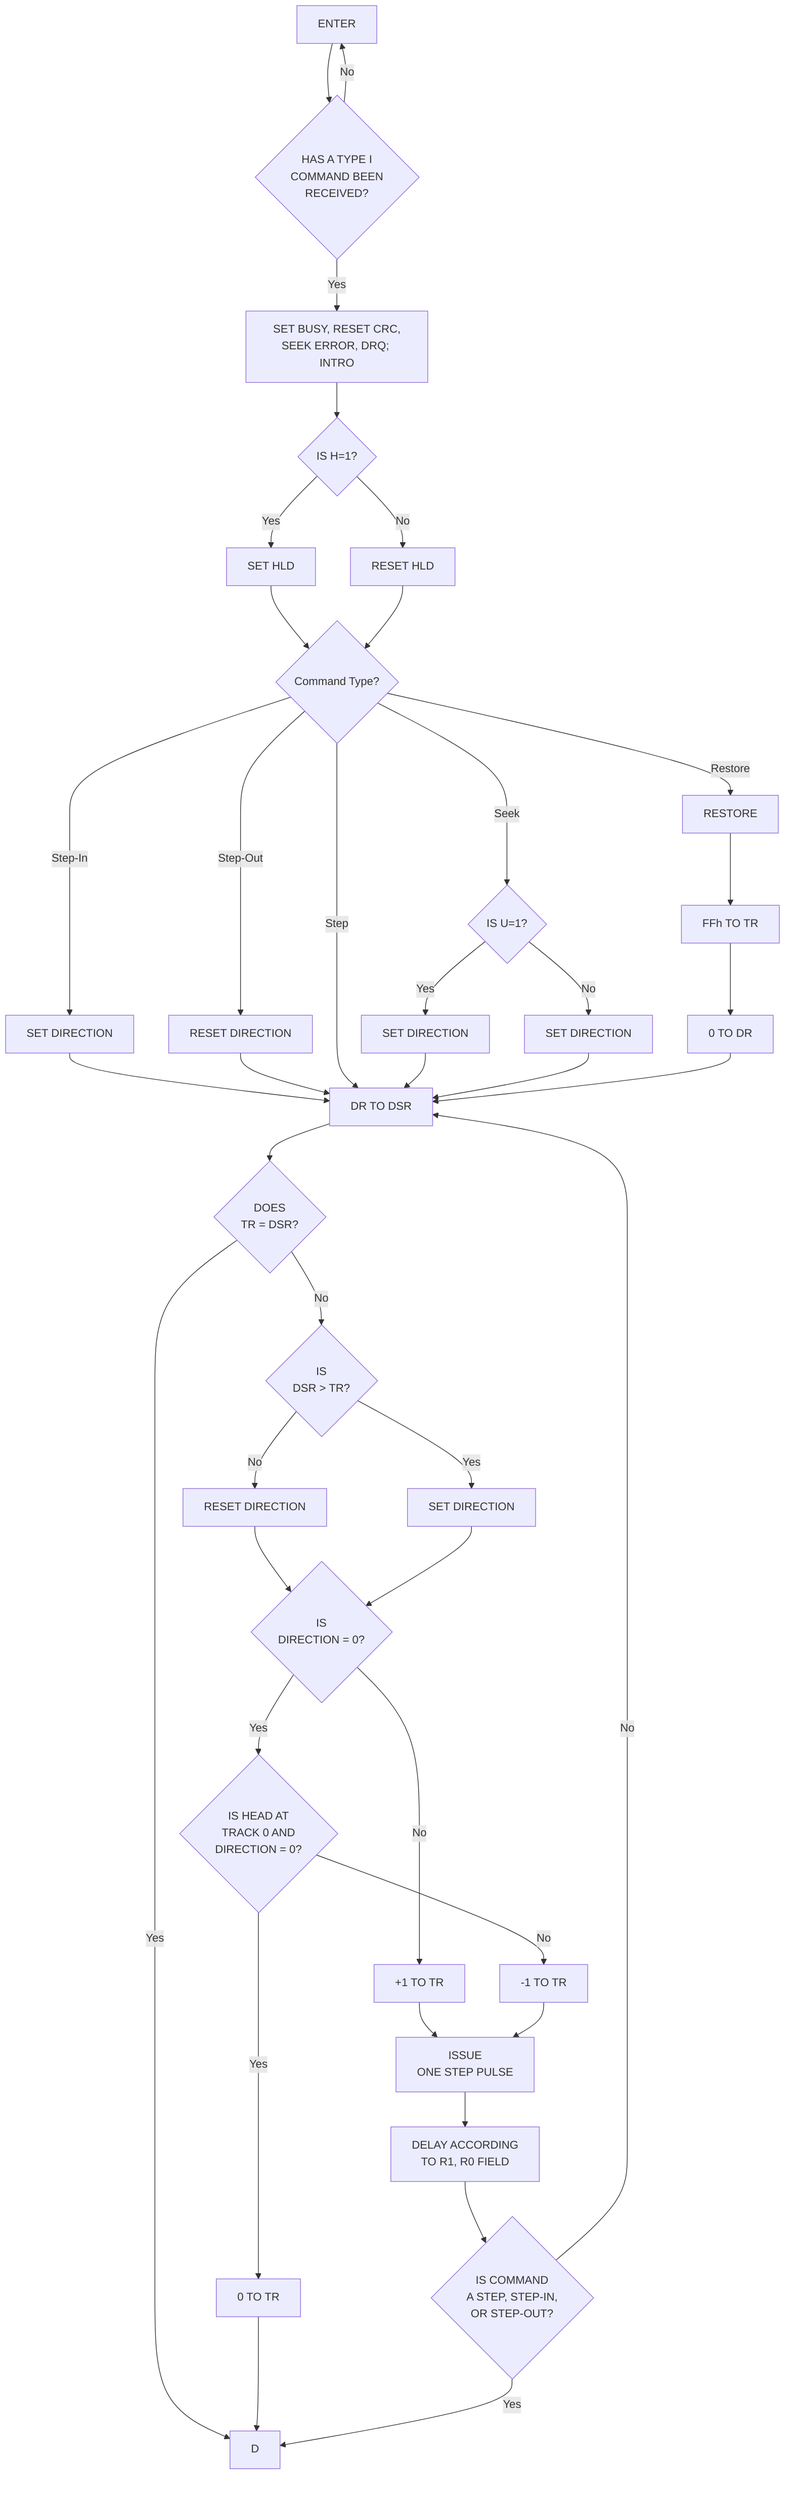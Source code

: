 flowchart TD
    ENTER[ENTER] --> CHECK_CMD_TYPE{HAS A TYPE I<br/>COMMAND BEEN<br/>RECEIVED?};
    CHECK_CMD_TYPE -- No --> ENTER;
    CHECK_CMD_TYPE -- Yes --> SET_BUSY_ETC[SET BUSY, RESET CRC,<br/>SEEK ERROR, DRQ; INTRO];
    SET_BUSY_ETC --> CHECK_H_FLAG{IS H=1?};
    CHECK_H_FLAG -- Yes --> SET_HLD[SET HLD];
    CHECK_H_FLAG -- No --> RESET_HLD[RESET HLD];

    SET_HLD --> CHECK_CMD_TYPE_BRANCH{Command Type?};
    RESET_HLD --> CHECK_CMD_TYPE_BRANCH;

    CHECK_CMD_TYPE_BRANCH -- Step-In --> SET_DIR_IN[SET DIRECTION] --> DR_TO_DSR;
    CHECK_CMD_TYPE_BRANCH -- Step-Out --> RESET_DIR_CMD[RESET DIRECTION] --> DR_TO_DSR;
    CHECK_CMD_TYPE_BRANCH -- Step --> DR_TO_DSR;
    CHECK_CMD_TYPE_BRANCH -- Seek --> CHECK_U_FLAG{IS U=1?};
    CHECK_CMD_TYPE_BRANCH -- Restore --> RESTORE_LOGIC[RESTORE];

    CHECK_U_FLAG -- Yes --> SET_DIR_SEEK_U1[SET DIRECTION] --> DR_TO_DSR;
    CHECK_U_FLAG -- No --> SET_DIR_SEEK_U0[SET DIRECTION] --> DR_TO_DSR;

    RESTORE_LOGIC --> FF_TO_TR[FFh TO TR];
    FF_TO_TR --> ZERO_TO_DR[0 TO DR] --> DR_TO_DSR;

    DR_TO_DSR[DR TO DSR] --> CHECK_TR_EQ_DSR{DOES<br/>TR = DSR?};

    CHECK_TR_EQ_DSR -- Yes --> D_OUT[ D ];

    CHECK_TR_EQ_DSR -- No --> CHECK_DSR_GT_TR{IS<br/>DSR > TR?};
    CHECK_DSR_GT_TR -- No --> RESET_DIR_SEEK[RESET DIRECTION];
    CHECK_DSR_GT_TR -- Yes --> SET_DIR_SEEK_EXE[SET DIRECTION];

    RESET_DIR_SEEK --> CHECK_DIR_0{IS<br/>DIRECTION = 0?};
    SET_DIR_SEEK_EXE --> CHECK_DIR_0;

    CHECK_DIR_0 -- No --> INC_TR[+1 TO TR];
    CHECK_DIR_0 -- Yes --> CHECK_AT_TRACK_0{IS HEAD AT<br/>TRACK 0 AND<br/>DIRECTION = 0?};

    CHECK_AT_TRACK_0 -- Yes --> ZERO_TO_TR[0 TO TR] --> D_OUT;

    CHECK_AT_TRACK_0 -- No --> DEC_TR[-1 TO TR];

    INC_TR --> ISSUE_STEP[ISSUE<br/>ONE STEP PULSE];
    DEC_TR --> ISSUE_STEP;
    ISSUE_STEP --> DELAY[DELAY ACCORDING<br/>TO R1, R0 FIELD];

    DELAY --> CHECK_CMD_STEP_TYPE{IS COMMAND<br/>A STEP, STEP-IN,<br/>OR STEP-OUT?};

    CHECK_CMD_STEP_TYPE -- Yes --> D_OUT;

    CHECK_CMD_STEP_TYPE -- No --> DR_TO_DSR;